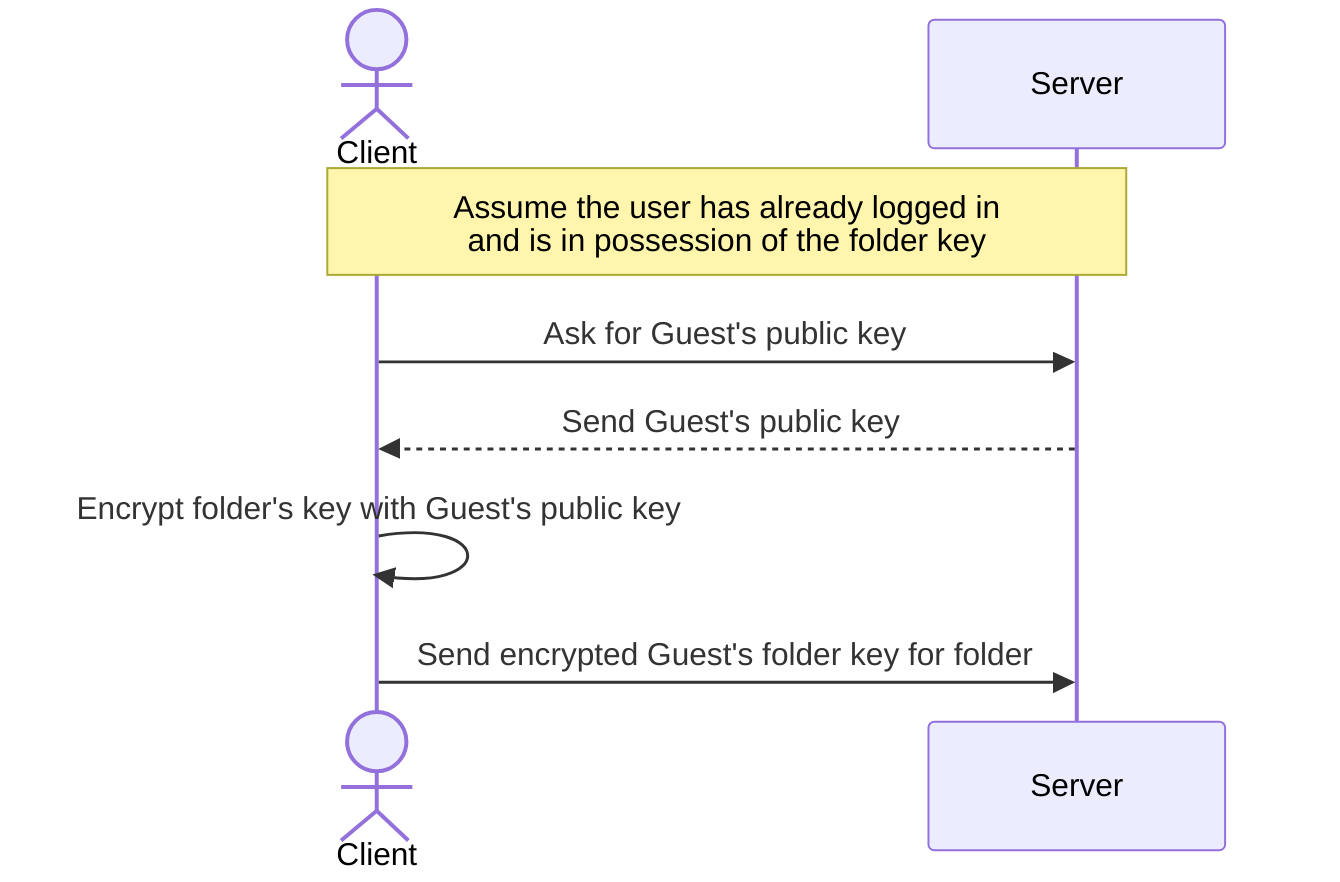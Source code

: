 sequenceDiagram
    actor C as Client
    participant S as Server

    note over C,S: Assume the user has already logged in <br> and is in possession of the folder key

    C->>S: Ask for Guest's public key
    S-->>C: Send Guest's public key

    C->>C: Encrypt folder's key with Guest's public key

    C->>S: Send encrypted Guest's folder key for folder